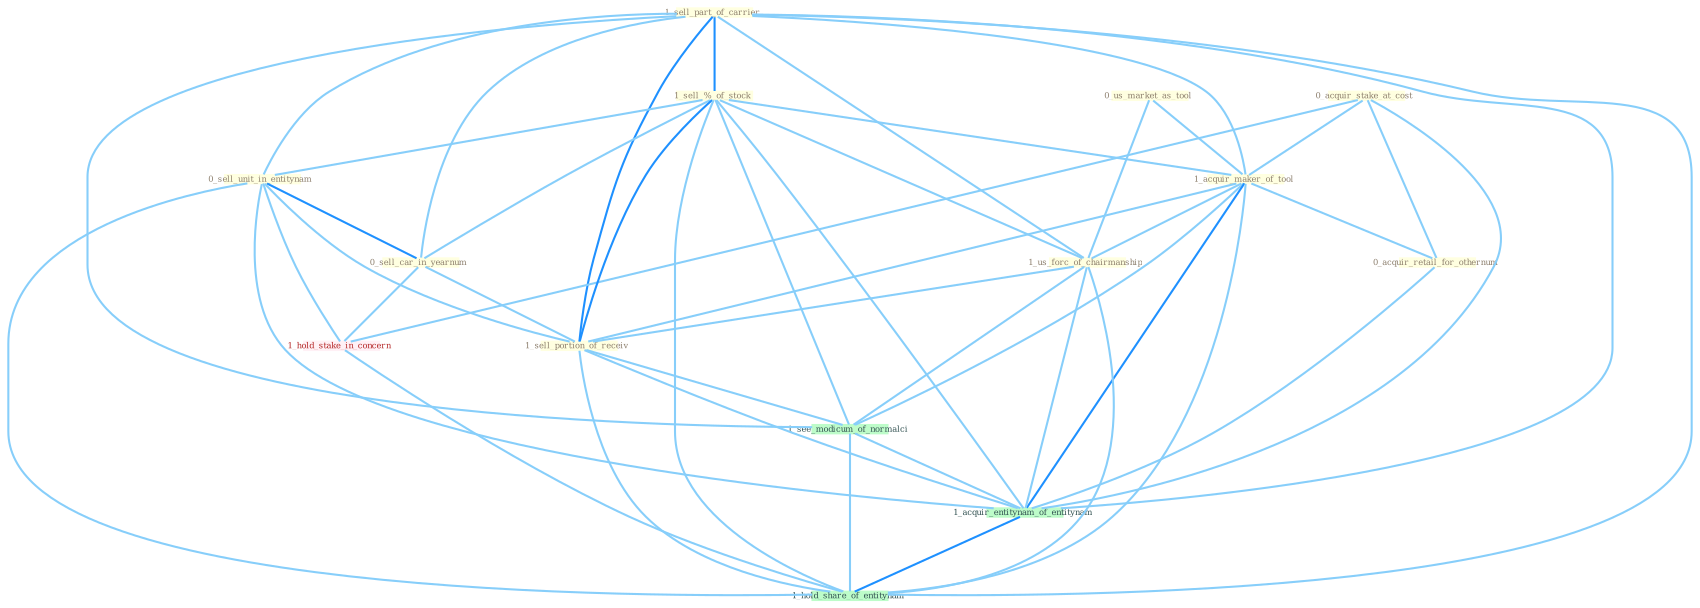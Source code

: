 Graph G{ 
    node
    [shape=polygon,style=filled,width=.5,height=.06,color="#BDFCC9",fixedsize=true,fontsize=4,
    fontcolor="#2f4f4f"];
    {node
    [color="#ffffe0", fontcolor="#8b7d6b"] "1_sell_part_of_carrier " "0_acquir_stake_at_cost " "1_sell_%_of_stock " "0_us_market_as_tool " "0_sell_unit_in_entitynam " "0_sell_car_in_yearnum " "1_acquir_maker_of_tool " "1_us_forc_of_chairmanship " "1_sell_portion_of_receiv " "0_acquir_retail_for_othernum "}
{node [color="#fff0f5", fontcolor="#b22222"] "1_hold_stake_in_concern "}
edge [color="#B0E2FF"];

	"1_sell_part_of_carrier " -- "1_sell_%_of_stock " [w="2", color="#1e90ff" , len=0.8];
	"1_sell_part_of_carrier " -- "0_sell_unit_in_entitynam " [w="1", color="#87cefa" ];
	"1_sell_part_of_carrier " -- "0_sell_car_in_yearnum " [w="1", color="#87cefa" ];
	"1_sell_part_of_carrier " -- "1_acquir_maker_of_tool " [w="1", color="#87cefa" ];
	"1_sell_part_of_carrier " -- "1_us_forc_of_chairmanship " [w="1", color="#87cefa" ];
	"1_sell_part_of_carrier " -- "1_sell_portion_of_receiv " [w="2", color="#1e90ff" , len=0.8];
	"1_sell_part_of_carrier " -- "1_see_modicum_of_normalci " [w="1", color="#87cefa" ];
	"1_sell_part_of_carrier " -- "1_acquir_entitynam_of_entitynam " [w="1", color="#87cefa" ];
	"1_sell_part_of_carrier " -- "1_hold_share_of_entitynam " [w="1", color="#87cefa" ];
	"0_acquir_stake_at_cost " -- "1_acquir_maker_of_tool " [w="1", color="#87cefa" ];
	"0_acquir_stake_at_cost " -- "0_acquir_retail_for_othernum " [w="1", color="#87cefa" ];
	"0_acquir_stake_at_cost " -- "1_hold_stake_in_concern " [w="1", color="#87cefa" ];
	"0_acquir_stake_at_cost " -- "1_acquir_entitynam_of_entitynam " [w="1", color="#87cefa" ];
	"1_sell_%_of_stock " -- "0_sell_unit_in_entitynam " [w="1", color="#87cefa" ];
	"1_sell_%_of_stock " -- "0_sell_car_in_yearnum " [w="1", color="#87cefa" ];
	"1_sell_%_of_stock " -- "1_acquir_maker_of_tool " [w="1", color="#87cefa" ];
	"1_sell_%_of_stock " -- "1_us_forc_of_chairmanship " [w="1", color="#87cefa" ];
	"1_sell_%_of_stock " -- "1_sell_portion_of_receiv " [w="2", color="#1e90ff" , len=0.8];
	"1_sell_%_of_stock " -- "1_see_modicum_of_normalci " [w="1", color="#87cefa" ];
	"1_sell_%_of_stock " -- "1_acquir_entitynam_of_entitynam " [w="1", color="#87cefa" ];
	"1_sell_%_of_stock " -- "1_hold_share_of_entitynam " [w="1", color="#87cefa" ];
	"0_us_market_as_tool " -- "1_acquir_maker_of_tool " [w="1", color="#87cefa" ];
	"0_us_market_as_tool " -- "1_us_forc_of_chairmanship " [w="1", color="#87cefa" ];
	"0_sell_unit_in_entitynam " -- "0_sell_car_in_yearnum " [w="2", color="#1e90ff" , len=0.8];
	"0_sell_unit_in_entitynam " -- "1_sell_portion_of_receiv " [w="1", color="#87cefa" ];
	"0_sell_unit_in_entitynam " -- "1_hold_stake_in_concern " [w="1", color="#87cefa" ];
	"0_sell_unit_in_entitynam " -- "1_acquir_entitynam_of_entitynam " [w="1", color="#87cefa" ];
	"0_sell_unit_in_entitynam " -- "1_hold_share_of_entitynam " [w="1", color="#87cefa" ];
	"0_sell_car_in_yearnum " -- "1_sell_portion_of_receiv " [w="1", color="#87cefa" ];
	"0_sell_car_in_yearnum " -- "1_hold_stake_in_concern " [w="1", color="#87cefa" ];
	"1_acquir_maker_of_tool " -- "1_us_forc_of_chairmanship " [w="1", color="#87cefa" ];
	"1_acquir_maker_of_tool " -- "1_sell_portion_of_receiv " [w="1", color="#87cefa" ];
	"1_acquir_maker_of_tool " -- "0_acquir_retail_for_othernum " [w="1", color="#87cefa" ];
	"1_acquir_maker_of_tool " -- "1_see_modicum_of_normalci " [w="1", color="#87cefa" ];
	"1_acquir_maker_of_tool " -- "1_acquir_entitynam_of_entitynam " [w="2", color="#1e90ff" , len=0.8];
	"1_acquir_maker_of_tool " -- "1_hold_share_of_entitynam " [w="1", color="#87cefa" ];
	"1_us_forc_of_chairmanship " -- "1_sell_portion_of_receiv " [w="1", color="#87cefa" ];
	"1_us_forc_of_chairmanship " -- "1_see_modicum_of_normalci " [w="1", color="#87cefa" ];
	"1_us_forc_of_chairmanship " -- "1_acquir_entitynam_of_entitynam " [w="1", color="#87cefa" ];
	"1_us_forc_of_chairmanship " -- "1_hold_share_of_entitynam " [w="1", color="#87cefa" ];
	"1_sell_portion_of_receiv " -- "1_see_modicum_of_normalci " [w="1", color="#87cefa" ];
	"1_sell_portion_of_receiv " -- "1_acquir_entitynam_of_entitynam " [w="1", color="#87cefa" ];
	"1_sell_portion_of_receiv " -- "1_hold_share_of_entitynam " [w="1", color="#87cefa" ];
	"0_acquir_retail_for_othernum " -- "1_acquir_entitynam_of_entitynam " [w="1", color="#87cefa" ];
	"1_hold_stake_in_concern " -- "1_hold_share_of_entitynam " [w="1", color="#87cefa" ];
	"1_see_modicum_of_normalci " -- "1_acquir_entitynam_of_entitynam " [w="1", color="#87cefa" ];
	"1_see_modicum_of_normalci " -- "1_hold_share_of_entitynam " [w="1", color="#87cefa" ];
	"1_acquir_entitynam_of_entitynam " -- "1_hold_share_of_entitynam " [w="2", color="#1e90ff" , len=0.8];
}